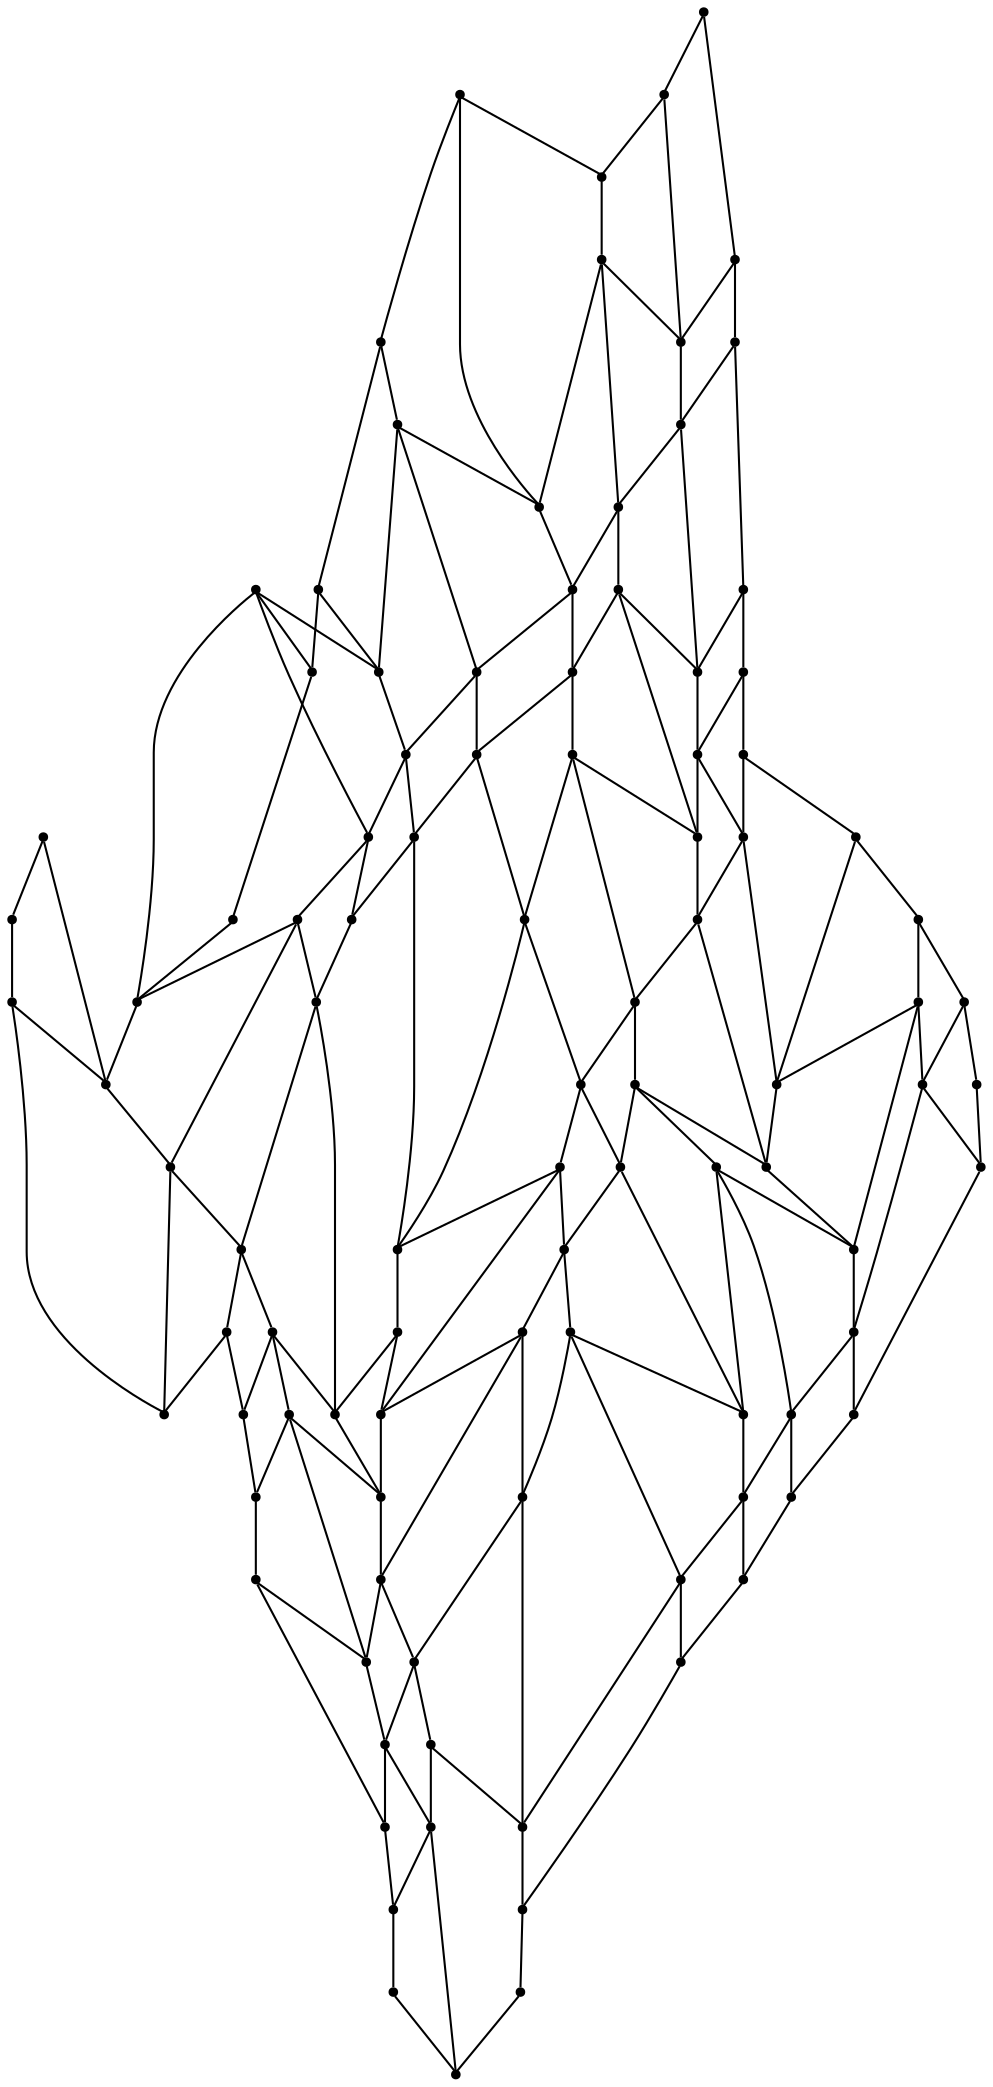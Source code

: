 graph {
  node [shape=point,comment="{\"directed\":false,\"doi\":\"10.1007/978-3-540-31843-9_29\",\"figure\":\"1 (1)\"}"]

  v0 [pos="806.6500522347384,807.1550248463959"]
  v1 [pos="806.6500522347383,752.6549854278575"]
  v2 [pos="805.8999273255814,865.1549854278576"]
  v3 [pos="804.149593477471,924.4049905141205"]
  v4 [pos="804.8997183866279,700.9050248463959"]
  v5 [pos="800.64892578125,980.9049803415945"]
  v6 [pos="756.1406454396802,745.4050261179617"]
  v7 [pos="801.399082485465,650.4049498240163"]
  v8 [pos="755.6405727652617,803.9050299326589"]
  v9 [pos="796.1480809411338,1037.1549803415946"]
  v10 [pos="755.6405727652617,691.9050095876069"]
  v11 [pos="752.6400095385173,922.655029932659"]
  v12 [pos="754.6403638263081,862.1549803415944"]
  v13 [pos="753.1400981104651,642.1550312042248"]
  v14 [pos="746.3888467478197,1036.6550006866466"]
  v15 [pos="790.8971111918604,1088.65501467387"]
  v16 [pos="783.395703125,1136.9049587249767"]
  v17 [pos="741.1378611010174,1091.405029932659"]
  v18 [pos="732.886328125,1140.4050070444755"]
  v19 [pos="750.1395348837209,979.6550312042248"]
  v20 [pos="701.3804619367733,685.9050312042248"]
  v21 [pos="700.3802847928779,799.6549803415944"]
  v22 [pos="701.130425599564,740.9049549102795"]
  v23 [pos="696.8796329941861,920.1550362904877"]
  v24 [pos="698.8800031795058,858.9049854278576"]
  v25 [pos="701.3804619367733,635.6550095876069"]
  v26 [pos="694.3791424418605,978.4049549102793"]
  v27 [pos="687.6279069767442,1090.9049866994233"]
  v28 [pos="681.1266919513082,1141.1549765268974"]
  v29 [pos="645.3700490552326,630.6549905141205"]
  v30 [pos="691.3785951126453,1035.6550095876069"]
  v31 [pos="644.8699604832849,681.4049917856862"]
  v32 [pos="642.6195380632267,795.6550159454356"]
  v33 [pos="640.8692042151163,855.6549905141205"]
  v34 [pos="644.1198196765988,736.9049905141205"]
  v35 [pos="638.6187976925872,917.1550312042248"]
  v36 [pos="635.8682708030524,976.4050362904877"]
  v37 [pos="632.6176712390989,1034.1549752553315"]
  v38 [pos="629.117035337936,1089.4050159454357"]
  v39 [pos="587.6093023255814,677.4049956003835"]
  v40 [pos="589.1095839389536,626.1550464630138"]
  v41 [pos="586.1090207122093,733.1550159454357"]
  v42 [pos="583.8586141896802,791.6550197601327"]
  v43 [pos="579.1077330123546,913.6550146738699"]
  v44 [pos="581.3581395348837,851.4050362904877"]
  v45 [pos="626.6165606831395,1140.4050070444755"]
  v46 [pos="576.3572061228197,973.4049994150809"]
  v47 [pos="573.3566428960756,1031.4049917856862"]
  v48 [pos="570.8561841388082,1087.1549803415946"]
  v49 [pos="568.60576171875,1138.65501467387"]
  v50 [pos="525.0976744186046,730.1550108591725"]
  v51 [pos="527.5981331758721,674.4049905141205"]
  v52 [pos="530.0985998819041,623.1550095876066"]
  v53 [pos="522.097119140625,788.1549714406342"]
  v54 [pos="519.0965559138808,848.1550095876069"]
  v55 [pos="514.5957269712935,970.1550045013439"]
  v56 [pos="512.3453045512355,1028.4049866994233"]
  v57 [pos="510.84503088662785,1084.1549752553315"]
  v58 [pos="509.3447413244912,1135.655041376751"]
  v59 [pos="469.3373058230378,672.1549866994233"]
  v60 [pos="472.0878088662791,621.1549956003835"]
  v61 [pos="516.8461334938227,910.155029932659"]
  v62 [pos="466.0866903615552,727.9049752553315"]
  v63 [pos="462.5860465116279,785.6550095876069"]
  v64 [pos="459.5854832848837,844.4049714406342"]
  v65 [pos="457.33506881359006,906.4049599965424"]
  v66 [pos="454.3345055868459,1024.6549803415946"]
  v67 [pos="453.58436478015983,1080.1550108591728"]
  v68 [pos="453.33432049418604,1131.1549701690685"]
  v69 [pos="417.3276253633721,620.4050261179616"]
  v70 [pos="407.0757222020349,726.1550146738698"]
  v71 [pos="455.834787200218,965.9049866994233"]
  v72 [pos="403.8251226380814,783.1550159454356"]
  v73 [pos="401.5747002180232,841.405029932659"]
  v74 [pos="397.07385537790697,1075.6549714406342"]
  v75 [pos="398.07404047056684,961.9049905141205"]
  v76 [pos="399.3242777979651,902.6549854278575"]
  v77 [pos="397.5739518986192,1020.6550159454356"]
  v78 [pos="397.07385537790697,1125.905024846396"]
  v79 [pos="411.0764625726745,670.9050057729096"]
  v80 [pos="365.56800508720926,621.6549752553315"]
  v81 [pos="357.31646416242734,670.6550159454357"]
  v82 [pos="351.81543422965115,724.9049701690685"]
  v83 [pos="345.8143316224564,839.1550261179617"]
  v84 [pos="348.31479037972383,781.9049714406342"]
  v85 [pos="343.56390920239824,899.4049905141204"]
  v86 [pos="342.5637161609738,957.6550045013437"]
  v87 [pos="345.3142351017442,1119.4049714406342"]
  v88 [pos="342.56371616097385,1069.655024846396"]
  v89 [pos="342.0636355377907,1016.1549765268973"]
  v90 [pos="315.05859829215115,624.6549803415944"]
  v91 [pos="307.5572140715843,672.9050515492768"]
  v92 [pos="302.05619208757264,724.6549803415944"]
  v93 [pos="297.55535519622094,780.6549905141205"]
  v94 [pos="294.55479196947675,837.1549803415945"]
  v95 [pos="291.55422874273256,954.4050095876069"]
  v96 [pos="292.3043695494186,896.4049854278576"]
  v97 [pos="297.0552507267442,1111.1550210316987"]
  v98 [pos="293.30455464207853,1060.6550095876069"]
  v99 [pos="291.80427302870635,1008.9049854278576"]

  v0 -- v1 [id="-1",pos="806.6500522347384,807.1550248463959 809.8839752906977,795.8466409047455 809.8839752906977,795.8466409047455 809.8839752906977,795.8466409047455 809.8839752906977,795.8466409047455 809.8839752906977,795.8466409047455 809.8839752906977,795.8466409047455 803.4661428052325,795.8466409047455 803.4661428052325,795.8466409047455 803.4661428052325,795.8466409047455 806.6500522347383,752.6549854278575 806.6500522347383,752.6549854278575 806.6500522347383,752.6549854278575"]
  v99 -- v98 [id="-2",pos="291.80427302870635,1008.9049854278576 293.30455464207853,1060.6550095876069 293.30455464207853,1060.6550095876069 293.30455464207853,1060.6550095876069"]
  v94 -- v96 [id="-3",pos="294.55479196947675,837.1549803415945 292.3043695494186,896.4049854278576 292.3043695494186,896.4049854278576 292.3043695494186,896.4049854278576"]
  v96 -- v95 [id="-4",pos="292.3043695494186,896.4049854278576 291.55422874273256,954.4050095876069 291.55422874273256,954.4050095876069 291.55422874273256,954.4050095876069"]
  v97 -- v98 [id="-5",pos="297.0552507267442,1111.1550210316987 299.46404433139537,1099.5591042836518 299.46404433139537,1099.5591042836518 299.46404433139537,1099.5591042836518 293.0670058139535,1100.0341612497978 293.0670058139535,1100.0341612497978 293.0670058139535,1100.0341612497978 299.46404433139537,1099.5591042836518 299.46404433139537,1099.5591042836518 299.46404433139537,1099.5591042836518 293.30455464207853,1060.6550095876069 293.30455464207853,1060.6550095876069 293.30455464207853,1060.6550095876069"]
  v92 -- v93 [id="-6",pos="302.05619208757264,724.6549803415944 297.55535519622094,780.6549905141205 297.55535519622094,780.6549905141205 297.55535519622094,780.6549905141205"]
  v90 -- v91 [id="-7",pos="315.05859829215115,624.6549803415944 307.5572140715843,672.9050515492768 307.5572140715843,672.9050515492768 307.5572140715843,672.9050515492768"]
  v93 -- v94 [id="-8",pos="297.55535519622094,780.6549905141205 294.55479196947675,837.1549803415945 294.55479196947675,837.1549803415945 294.55479196947675,837.1549803415945"]
  v95 -- v99 [id="-9",pos="291.55422874273256,954.4050095876069 291.80427302870635,1008.9049854278576 291.80427302870635,1008.9049854278576 291.80427302870635,1008.9049854278576"]
  v87 -- v97 [id="-11",pos="345.3142351017442,1119.4049714406342 297.0552507267442,1111.1550210316987 297.0552507267442,1111.1550210316987 297.0552507267442,1111.1550210316987"]
  v85 -- v96 [id="-12",pos="343.56390920239824,899.4049905141204 292.3043695494186,896.4049854278576 292.3043695494186,896.4049854278576 292.3043695494186,896.4049854278576"]
  v86 -- v95 [id="-13",pos="342.5637161609738,957.6550045013437 291.55422874273256,954.4050095876069 291.55422874273256,954.4050095876069 291.55422874273256,954.4050095876069"]
  v83 -- v94 [id="-14",pos="345.8143316224564,839.1550261179617 294.55479196947675,837.1549803415945 294.55479196947675,837.1549803415945 294.55479196947675,837.1549803415945"]
  v84 -- v93 [id="-15",pos="348.31479037972383,781.9049714406342 297.55535519622094,780.6549905141205 297.55535519622094,780.6549905141205 297.55535519622094,780.6549905141205"]
  v89 -- v86 [id="-16",pos="342.0636355377907,1016.1549765268973 345.33506086482555,1004.6883462270112 345.33506086482555,1004.6883462270112 345.33506086482555,1004.6883462270112 345.33506086482555,1004.6883462270112 345.33506086482555,1004.6883462270112 345.33506086482555,1004.6883462270112 338.9171965843023,1004.6466388702404 338.9171965843023,1004.6466388702404 338.9171965843023,1004.6466388702404 342.5637161609738,957.6550045013437 342.5637161609738,957.6550045013437 342.5637161609738,957.6550045013437"]
  v89 -- v88 [id="-17",pos="342.0636355377907,1016.1549765268973 342.56371616097385,1069.655024846396 342.56371616097385,1069.655024846396 342.56371616097385,1069.655024846396"]
  v85 -- v86 [id="-18",pos="343.56390920239824,899.4049905141204 342.5637161609738,957.6550045013437 342.5637161609738,957.6550045013437 342.5637161609738,957.6550045013437"]
  v88 -- v87 [id="-19",pos="342.56371616097385,1069.655024846396 345.3142351017442,1119.4049714406342 345.3142351017442,1119.4049714406342 345.3142351017442,1119.4049714406342"]
  v83 -- v85 [id="-20",pos="345.8143316224564,839.1550261179617 343.56390920239824,899.4049905141204 343.56390920239824,899.4049905141204 343.56390920239824,899.4049905141204"]
  v82 -- v92 [id="-21",pos="351.81543422965115,724.9049701690685 302.05619208757264,724.6549803415944 302.05619208757264,724.6549803415944 302.05619208757264,724.6549803415944"]
  v84 -- v83 [id="-22",pos="348.31479037972383,781.9049714406342 345.8143316224564,839.1550261179617 345.8143316224564,839.1550261179617 345.8143316224564,839.1550261179617"]
  v82 -- v84 [id="-23",pos="351.81543422965115,724.9049701690685 348.31479037972383,781.9049714406342 348.31479037972383,781.9049714406342 348.31479037972383,781.9049714406342"]
  v81 -- v91 [id="-24",pos="357.31646416242734,670.6550159454357 307.5572140715843,672.9050515492768 307.5572140715843,672.9050515492768 307.5572140715843,672.9050515492768"]
  v81 -- v82 [id="-25",pos="357.31646416242734,670.6550159454357 351.81543422965115,724.9049701690685 351.81543422965115,724.9049701690685 351.81543422965115,724.9049701690685"]
  v80 -- v90 [id="-26",pos="365.56800508720926,621.6549752553315 315.05859829215115,624.6549803415944 315.05859829215115,624.6549803415944 315.05859829215115,624.6549803415944"]
  v80 -- v81 [id="-27",pos="365.56800508720926,621.6549752553315 357.31646416242734,670.6550159454357 357.31646416242734,670.6550159454357 357.31646416242734,670.6550159454357"]
  v77 -- v89 [id="-28",pos="397.5739518986192,1020.6550159454356 342.0636355377907,1016.1549765268973 342.0636355377907,1016.1549765268973 342.0636355377907,1016.1549765268973"]
  v74 -- v88 [id="-29",pos="397.07385537790697,1075.6549714406342 342.56371616097385,1069.655024846396 342.56371616097385,1069.655024846396 342.56371616097385,1069.655024846396"]
  v78 -- v87 [id="-30",pos="397.07385537790697,1125.905024846396 345.3142351017442,1119.4049714406342 345.3142351017442,1119.4049714406342 345.3142351017442,1119.4049714406342"]
  v75 -- v86 [id="-31",pos="398.07404047056684,961.9049905141205 342.5637161609738,957.6550045013437 342.5637161609738,957.6550045013437 342.5637161609738,957.6550045013437"]
  v76 -- v85 [id="-32",pos="399.3242777979651,902.6549854278575 343.56390920239824,899.4049905141204 343.56390920239824,899.4049905141204 343.56390920239824,899.4049905141204"]
  v74 -- v78 [id="-33",pos="397.07385537790697,1075.6549714406342 397.07385537790697,1125.905024846396 397.07385537790697,1125.905024846396 397.07385537790697,1125.905024846396"]
  v77 -- v74 [id="-34",pos="397.5739518986192,1020.6550159454356 397.07385537790697,1075.6549714406342 397.07385537790697,1075.6549714406342 397.07385537790697,1075.6549714406342"]
  v72 -- v84 [id="-35",pos="403.8251226380814,783.1550159454356 348.31479037972383,781.9049714406342 348.31479037972383,781.9049714406342 348.31479037972383,781.9049714406342"]
  v75 -- v77 [id="-36",pos="398.07404047056684,961.9049905141205 397.5739518986192,1020.6550159454356 397.5739518986192,1020.6550159454356 397.5739518986192,1020.6550159454356"]
  v73 -- v83 [id="-37",pos="401.5747002180232,841.405029932659 345.8143316224564,839.1550261179617 345.8143316224564,839.1550261179617 345.8143316224564,839.1550261179617"]
  v76 -- v75 [id="-38",pos="399.3242777979651,902.6549854278575 398.07404047056684,961.9049905141205 398.07404047056684,961.9049905141205 398.07404047056684,961.9049905141205"]
  v76 -- v73 [id="-39",pos="399.3242777979651,902.6549854278575 402.954128815407,891.388277053834 402.954128815407,891.388277053834 402.954128815407,891.388277053834 396.5404296875,891.1549447377533 396.5404296875,891.1549447377533 396.5404296875,891.1549447377533 402.954128815407,891.388277053834 402.954128815407,891.388277053834 402.954128815407,891.388277053834 401.5747002180232,841.405029932659 401.5747002180232,841.405029932659 401.5747002180232,841.405029932659"]
  v72 -- v73 [id="-40",pos="403.8251226380814,783.1550159454356 401.5747002180232,841.405029932659 401.5747002180232,841.405029932659 401.5747002180232,841.405029932659"]
  v70 -- v82 [id="-41",pos="407.0757222020349,726.1550146738698 351.81543422965115,724.9049701690685 351.81543422965115,724.9049701690685 351.81543422965115,724.9049701690685"]
  v72 -- v70 [id="-42",pos="403.8251226380814,783.1550159454356 407.7050099927325,772.0841286977143 407.7050099927325,772.0841286977143 407.7050099927325,772.0841286977143 401.29547601744184,771.7091439565033 401.29547601744184,771.7091439565033 401.29547601744184,771.7091439565033 407.7050099927325,772.0841286977143 407.7050099927325,772.0841286977143 407.7050099927325,772.0841286977143 407.0757222020349,726.1550146738698 407.0757222020349,726.1550146738698 407.0757222020349,726.1550146738698"]
  v79 -- v81 [id="-43",pos="411.0764625726745,670.9050057729096 357.31646416242734,670.6550159454357 357.31646416242734,670.6550159454357 357.31646416242734,670.6550159454357"]
  v69 -- v80 [id="-44",pos="417.3276253633721,620.4050261179616 365.56800508720926,621.6549752553315 365.56800508720926,621.6549752553315 365.56800508720926,621.6549752553315"]
  v79 -- v70 [id="-45",pos="411.0764625726745,670.9050057729096 407.0757222020349,726.1550146738698 407.0757222020349,726.1550146738698 407.0757222020349,726.1550146738698"]
  v69 -- v79 [id="-46",pos="417.3276253633721,620.4050261179616 411.0764625726745,670.9050057729096 411.0764625726745,670.9050057729096 411.0764625726745,670.9050057729096"]
  v79 -- v59 [id="-47",pos="411.0764625726745,670.9050057729096 422.30771711482555,674.4300403594982 422.30771711482555,674.4300403594982 422.30771711482555,674.4300403594982 422.43273528343025,668.0133380889904 422.43273528343025,668.0133380889904 422.43273528343025,668.0133380889904 422.30771711482555,674.4300403594982 422.30771711482555,674.4300403594982 422.30771711482555,674.4300403594982 469.3373058230378,672.1549866994233 469.3373058230378,672.1549866994233 469.3373058230378,672.1549866994233"]
  v68 -- v78 [id="-48",pos="453.33432049418604,1131.1549701690685 397.07385537790697,1125.905024846396 397.07385537790697,1125.905024846396 397.07385537790697,1125.905024846396"]
  v65 -- v76 [id="-49",pos="457.33506881359006,906.4049599965424 399.3242777979651,902.6549854278575 399.3242777979651,902.6549854278575 399.3242777979651,902.6549854278575"]
  v71 -- v75 [id="-50",pos="455.834787200218,965.9049866994233 398.07404047056684,961.9049905141205 398.07404047056684,961.9049905141205 398.07404047056684,961.9049905141205"]
  v67 -- v74 [id="-51",pos="453.58436478015983,1080.1550108591728 397.07385537790697,1075.6549714406342 397.07385537790697,1075.6549714406342 397.07385537790697,1075.6549714406342"]
  v68 -- v67 [id="-52",pos="453.33432049418604,1131.1549701690685 456.53490643168607,1119.65505663554 456.53490643168607,1119.65505663554 456.53490643168607,1119.65505663554 450.1170739462209,1119.6049569447846 450.1170739462209,1119.6049569447846 450.1170739462209,1119.6049569447846 456.53490643168607,1119.65505663554 456.53490643168607,1119.65505663554 456.53490643168607,1119.65505663554 453.58436478015983,1080.1550108591728 453.58436478015983,1080.1550108591728 453.58436478015983,1080.1550108591728"]
  v66 -- v67 [id="-53",pos="454.3345055868459,1024.6549803415946 453.58436478015983,1080.1550108591728 453.58436478015983,1080.1550108591728 453.58436478015983,1080.1550108591728"]
  v71 -- v66 [id="-54",pos="455.834787200218,965.9049866994233 454.3345055868459,1024.6549803415946 454.3345055868459,1024.6549803415946 454.3345055868459,1024.6549803415946"]
  v64 -- v73 [id="-55",pos="459.5854832848837,844.4049714406342 401.5747002180232,841.405029932659 401.5747002180232,841.405029932659 401.5747002180232,841.405029932659"]
  v63 -- v72 [id="-56",pos="462.5860465116279,785.6550095876069 403.8251226380814,783.1550159454356 403.8251226380814,783.1550159454356 403.8251226380814,783.1550159454356"]
  v65 -- v71 [id="-57",pos="457.33506881359006,906.4049599965424 455.834787200218,965.9049866994233 455.834787200218,965.9049866994233 455.834787200218,965.9049866994233"]
  v64 -- v65 [id="-58",pos="459.5854832848837,844.4049714406342 457.33506881359006,906.4049599965424 457.33506881359006,906.4049599965424 457.33506881359006,906.4049599965424"]
  v71 -- v55 [id="-59",pos="455.834787200218,965.9049866994233 467.02438226744187,969.9425576527924 467.02438226744187,969.9425576527924 467.02438226744187,969.9425576527924 467.02438226744187,969.9425576527924 467.02438226744187,969.9425576527924 467.02438226744187,969.9425576527924 467.474441315407,963.5425128936779 467.474441315407,963.5425128936779 467.474441315407,963.5425128936779 514.5957269712935,970.1550045013439 514.5957269712935,970.1550045013439 514.5957269712935,970.1550045013439"]
  v63 -- v64 [id="-60",pos="462.5860465116279,785.6550095876069 459.5854832848837,844.4049714406342 459.5854832848837,844.4049714406342 459.5854832848837,844.4049714406342"]
  v63 -- v62 [id="-61",pos="462.5860465116279,785.6550095876069 466.4700990188953,774.3299681345633 466.4700990188953,774.3299681345633 466.4700990188953,774.3299681345633 460.06056504360464,773.9549833933523 460.06056504360464,773.9549833933523 460.06056504360464,773.9549833933523 466.4700990188953,774.3299681345633 466.4700990188953,774.3299681345633 466.4700990188953,774.3299681345633 466.0866903615552,727.9049752553315 466.0866903615552,727.9049752553315 466.0866903615552,727.9049752553315"]
  v60 -- v69 [id="-62",pos="472.0878088662791,621.1549956003835 417.3276253633721,620.4050261179616 417.3276253633721,620.4050261179616 417.3276253633721,620.4050261179616"]
  v62 -- v70 [id="-63",pos="466.0866903615552,727.9049752553315 407.0757222020349,726.1550146738698 407.0757222020349,726.1550146738698 407.0757222020349,726.1550146738698"]
  v59 -- v62 [id="-64",pos="469.3373058230378,672.1549866994233 466.0866903615552,727.9049752553315 466.0866903615552,727.9049752553315 466.0866903615552,727.9049752553315"]
  v60 -- v59 [id="-65",pos="472.0878088662791,621.1549956003835 469.3373058230378,672.1549866994233 469.3373058230378,672.1549866994233 469.3373058230378,672.1549866994233"]
  v58 -- v68 [id="-66",pos="509.3447413244912,1135.655041376751 453.33432049418604,1131.1549701690685 453.33432049418604,1131.1549701690685 453.33432049418604,1131.1549701690685"]
  v57 -- v67 [id="-67",pos="510.84503088662785,1084.1549752553315 453.58436478015983,1080.1550108591728 453.58436478015983,1080.1550108591728 453.58436478015983,1080.1550108591728"]
  v56 -- v66 [id="-68",pos="512.3453045512355,1028.4049866994233 454.3345055868459,1024.6549803415946 454.3345055868459,1024.6549803415946 454.3345055868459,1024.6549803415946"]
  v57 -- v58 [id="-69",pos="510.84503088662785,1084.1549752553315 509.3447413244912,1135.655041376751 509.3447413244912,1135.655041376751 509.3447413244912,1135.655041376751"]
  v61 -- v65 [id="-70",pos="516.8461334938227,910.155029932659 457.33506881359006,906.4049599965424 457.33506881359006,906.4049599965424 457.33506881359006,906.4049599965424"]
  v57 -- v56 [id="-71",pos="510.84503088662785,1084.1549752553315 514.4165061773256,1072.9050515492768 514.4165061773256,1072.9050515492768 514.4165061773256,1072.9050515492768 508.00283884447674,1072.7299569447846 508.00283884447674,1072.7299569447846 508.00283884447674,1072.7299569447846 514.4165061773256,1072.9050515492768 514.4165061773256,1072.9050515492768 514.4165061773256,1072.9050515492768 512.3453045512355,1028.4049866994233 512.3453045512355,1028.4049866994233 512.3453045512355,1028.4049866994233"]
  v66 -- v77 [id="-72",pos="454.3345055868459,1024.6549803415946 397.5739518986192,1020.6550159454356 397.5739518986192,1020.6550159454356 397.5739518986192,1020.6550159454356"]
  v53 -- v63 [id="-73",pos="522.097119140625,788.1549714406342 462.5860465116279,785.6550095876069 462.5860465116279,785.6550095876069 462.5860465116279,785.6550095876069"]
  v54 -- v64 [id="-74",pos="519.0965559138808,848.1550095876069 459.5854832848837,844.4049714406342 459.5854832848837,844.4049714406342 459.5854832848837,844.4049714406342"]
  v55 -- v56 [id="-75",pos="514.5957269712935,970.1550045013439 512.3453045512355,1028.4049866994233 512.3453045512355,1028.4049866994233 512.3453045512355,1028.4049866994233"]
  v61 -- v55 [id="-76",pos="516.8461334938227,910.155029932659 514.5957269712935,970.1550045013439 514.5957269712935,970.1550045013439 514.5957269712935,970.1550045013439"]
  v54 -- v61 [id="-77",pos="519.0965559138808,848.1550095876069 516.8461334938227,910.155029932659 516.8461334938227,910.155029932659 516.8461334938227,910.155029932659"]
  v50 -- v62 [id="-78",pos="525.0976744186046,730.1550108591725 466.0866903615552,727.9049752553315 466.0866903615552,727.9049752553315 466.0866903615552,727.9049752553315"]
  v53 -- v54 [id="-79",pos="522.097119140625,788.1549714406342 519.0965559138808,848.1550095876069 519.0965559138808,848.1550095876069 519.0965559138808,848.1550095876069"]
  v61 -- v43 [id="-80",pos="516.8461334938227,910.155029932659 528.1232285610465,913.9841276804617 528.1232285610465,913.9841276804617 528.1232285610465,913.9841276804617 528.1232285610465,913.9841276804617 528.1232285610465,913.9841276804617 528.1232285610465,913.9841276804617 528.4691269985465,907.5758177439383 528.4691269985465,907.5758177439383 528.4691269985465,907.5758177439383 579.1077330123546,913.6550146738699 579.1077330123546,913.6550146738699 579.1077330123546,913.6550146738699"]
  v52 -- v60 [id="-81",pos="530.0985998819041,623.1550095876066 472.0878088662791,621.1549956003835 472.0878088662791,621.1549956003835 472.0878088662791,621.1549956003835"]
  v88 -- v98 [id="-82",pos="342.56371616097385,1069.655024846396 293.30455464207853,1060.6550095876069 293.30455464207853,1060.6550095876069 293.30455464207853,1060.6550095876069"]
  v50 -- v53 [id="-83",pos="525.0976744186046,730.1550108591725 522.097119140625,788.1549714406342 522.097119140625,788.1549714406342 522.097119140625,788.1549714406342"]
  v51 -- v50 [id="-84",pos="527.5981331758721,674.4049905141205 525.4894213299418,722.4550444285085 525.4894213299418,722.4550444285085 525.4894213299418,722.4550444285085 525.0976744186046,730.1550108591725 525.0976744186046,730.1550108591725 525.0976744186046,730.1550108591725"]
  v51 -- v59 [id="-85",pos="527.5981331758721,674.4049905141205 469.3373058230378,672.1549866994233 469.3373058230378,672.1549866994233 469.3373058230378,672.1549866994233"]
  v52 -- v51 [id="-86",pos="530.0985998819041,623.1550095876066 527.5981331758721,674.4049905141205 527.5981331758721,674.4049905141205 527.5981331758721,674.4049905141205"]
  v49 -- v58 [id="-87",pos="568.60576171875,1138.65501467387 509.3447413244912,1135.655041376751 509.3447413244912,1135.655041376751 509.3447413244912,1135.655041376751"]
  v48 -- v57 [id="-88",pos="570.8561841388082,1087.1549803415946 510.84503088662785,1084.1549752553315 510.84503088662785,1084.1549752553315 510.84503088662785,1084.1549752553315"]
  v47 -- v56 [id="-89",pos="573.3566428960756,1031.4049917856862 512.3453045512355,1028.4049866994233 512.3453045512355,1028.4049866994233 512.3453045512355,1028.4049866994233"]
  v48 -- v49 [id="-90",pos="570.8561841388082,1087.1549803415946 568.60576171875,1138.65501467387 568.60576171875,1138.65501467387 568.60576171875,1138.65501467387"]
  v48 -- v47 [id="-91",pos="570.8561841388082,1087.1549803415946 574.5235374273256,1075.9674905141205 574.5235374273256,1075.9674905141205 574.5235374273256,1075.9674905141205 568.114035247093,1075.667528152467 568.114035247093,1075.667528152467 568.114035247093,1075.667528152467 574.5235374273256,1075.9674905141205 574.5235374273256,1075.9674905141205 574.5235374273256,1075.9674905141205 573.3566428960756,1031.4049917856862 573.3566428960756,1031.4049917856862 573.3566428960756,1031.4049917856862"]
  v46 -- v55 [id="-92",pos="576.3572061228197,973.4049994150809 514.5957269712935,970.1550045013439 514.5957269712935,970.1550045013439 514.5957269712935,970.1550045013439"]
  v44 -- v54 [id="-93",pos="581.3581395348837,851.4050362904877 519.0965559138808,848.1550095876069 519.0965559138808,848.1550095876069 519.0965559138808,848.1550095876069"]
  v46 -- v47 [id="-95",pos="576.3572061228197,973.4049994150809 573.3566428960756,1031.4049917856862 573.3566428960756,1031.4049917856862 573.3566428960756,1031.4049917856862"]
  v42 -- v53 [id="-96",pos="583.8586141896802,791.6550197601327 522.097119140625,788.1549714406342 522.097119140625,788.1549714406342 522.097119140625,788.1549714406342"]
  v43 -- v46 [id="-97",pos="579.1077330123546,913.6550146738699 576.3572061228197,973.4049994150809 576.3572061228197,973.4049994150809 576.3572061228197,973.4049994150809"]
  v40 -- v52 [id="-98",pos="589.1095839389536,626.1550464630138 530.0985998819041,623.1550095876066 530.0985998819041,623.1550095876066 530.0985998819041,623.1550095876066"]
  v44 -- v43 [id="-99",pos="581.3581395348837,851.4050362904877 579.1077330123546,913.6550146738699 579.1077330123546,913.6550146738699 579.1077330123546,913.6550146738699"]
  v39 -- v51 [id="-100",pos="587.6093023255814,677.4049956003835 527.5981331758721,674.4049905141205 527.5981331758721,674.4049905141205 527.5981331758721,674.4049905141205"]
  v41 -- v50 [id="-101",pos="586.1090207122093,733.1550159454357 525.0976744186046,730.1550108591725 525.0976744186046,730.1550108591725 525.0976744186046,730.1550108591725"]
  v42 -- v44 [id="-102",pos="583.8586141896802,791.6550197601327 581.3581395348837,851.4050362904877 581.3581395348837,851.4050362904877 581.3581395348837,851.4050362904877"]
  v42 -- v41 [id="-103",pos="583.8586141896802,791.6550197601327 587.5259356831396,780.2424945831309 587.5259356831396,780.2424945831309 587.5259356831396,780.2424945831309 581.1122365552326,779.9967009226492 581.1122365552326,779.9967009226492 581.1122365552326,779.9967009226492 587.5259356831396,780.2424945831309 587.5259356831396,780.2424945831309 587.5259356831396,780.2424945831309 586.1090207122093,733.1550159454357 586.1090207122093,733.1550159454357 586.1090207122093,733.1550159454357"]
  v39 -- v41 [id="-104",pos="587.6093023255814,677.4049956003835 586.1090207122093,733.1550159454357 586.1090207122093,733.1550159454357 586.1090207122093,733.1550159454357"]
  v40 -- v39 [id="-105",pos="589.1095839389536,626.1550464630138 587.6093023255814,677.4049956003835 587.6093023255814,677.4049956003835 587.6093023255814,677.4049956003835"]
  v45 -- v49 [id="-106",pos="626.6165606831395,1140.4050070444755 568.60576171875,1138.65501467387 568.60576171875,1138.65501467387 568.60576171875,1138.65501467387"]
  v38 -- v48 [id="-107",pos="629.117035337936,1089.4050159454357 570.8561841388082,1087.1549803415946 570.8561841388082,1087.1549803415946 570.8561841388082,1087.1549803415946"]
  v91 -- v92 [id="-108",pos="307.5572140715843,672.9050515492768 302.05619208757264,724.6549803415944 302.05619208757264,724.6549803415944 302.05619208757264,724.6549803415944"]
  v0 -- v2 [id="-109",pos="806.6500522347384,807.1550248463959 805.8999273255814,865.1549854278576 805.8999273255814,865.1549854278576 805.8999273255814,865.1549854278576"]
  v37 -- v47 [id="-110",pos="632.6176712390989,1034.1549752553315 573.3566428960756,1031.4049917856862 573.3566428960756,1031.4049917856862 573.3566428960756,1031.4049917856862"]
  v45 -- v28 [id="-113",pos="626.6165606831395,1140.4050070444755 637.9228197674419,1143.7633075714123 637.9228197674419,1143.7633075714123 637.9228197674419,1143.7633075714123 637.9228197674419,1143.7633075714123 637.9228197674419,1143.7633075714123 637.9228197674419,1143.7633075714123 638.0103197674418,1137.3466053009045 638.0103197674418,1137.3466053009045 638.0103197674418,1137.3466053009045 681.1266919513082,1141.1549765268974 681.1266919513082,1141.1549765268974 681.1266919513082,1141.1549765268974"]
  v33 -- v44 [id="-114",pos="640.8692042151163,855.6549905141205 581.3581395348837,851.4050362904877 581.3581395348837,851.4050362904877 581.3581395348837,851.4050362904877"]
  v32 -- v42 [id="-115",pos="642.6195380632267,795.6550159454356 583.8586141896802,791.6550197601327 583.8586141896802,791.6550197601327 583.8586141896802,791.6550197601327"]
  v35 -- v43 [id="-116",pos="638.6187976925872,917.1550312042248 579.1077330123546,913.6550146738699 579.1077330123546,913.6550146738699 579.1077330123546,913.6550146738699"]
  v35 -- v36 [id="-117",pos="638.6187976925872,917.1550312042248 635.8682708030524,976.4050362904877 635.8682708030524,976.4050362904877 635.8682708030524,976.4050362904877"]
  v34 -- v41 [id="-118",pos="644.1198196765988,736.9049905141205 586.1090207122093,733.1550159454357 586.1090207122093,733.1550159454357 586.1090207122093,733.1550159454357"]
  v29 -- v40 [id="-119",pos="645.3700490552326,630.6549905141205 589.1095839389536,626.1550464630138 589.1095839389536,626.1550464630138 589.1095839389536,626.1550464630138"]
  v33 -- v35 [id="-120",pos="640.8692042151163,855.6549905141205 638.6187976925872,917.1550312042248 638.6187976925872,917.1550312042248 638.6187976925872,917.1550312042248"]
  v31 -- v39 [id="-121",pos="644.8699604832849,681.4049917856862 587.6093023255814,677.4049956003835 587.6093023255814,677.4049956003835 587.6093023255814,677.4049956003835"]
  v32 -- v33 [id="-122",pos="642.6195380632267,795.6550159454356 640.8692042151163,855.6549905141205 640.8692042151163,855.6549905141205 640.8692042151163,855.6549905141205"]
  v34 -- v32 [id="-123",pos="644.1198196765988,736.9049905141205 642.6195380632267,795.6550159454356 642.6195380632267,795.6550159454356 642.6195380632267,795.6550159454356"]
  v34 -- v31 [id="-124",pos="644.1198196765988,736.9049905141205 647.524609375,725.5092182159435 647.524609375,725.5092182159435 647.524609375,725.5092182159435 641.1067768895349,725.4258035024018 641.1067768895349,725.4258035024018 641.1067768895349,725.4258035024018 647.524609375,725.5092182159435 647.524609375,725.5092182159435 647.524609375,725.5092182159435 644.8699604832849,681.4049917856862 644.8699604832849,681.4049917856862 644.8699604832849,681.4049917856862"]
  v29 -- v31 [id="-125",pos="645.3700490552326,630.6549905141205 644.8699604832849,681.4049917856862 644.8699604832849,681.4049917856862 644.8699604832849,681.4049917856862"]
  v36 -- v37 [id="-126",pos="635.8682708030524,976.4050362904877 632.6176712390989,1034.1549752553315 632.6176712390989,1034.1549752553315 632.6176712390989,1034.1549752553315"]
  v27 -- v38 [id="-127",pos="687.6279069767442,1090.9049866994233 629.117035337936,1089.4050159454357 629.117035337936,1089.4050159454357 629.117035337936,1089.4050159454357"]
  v30 -- v37 [id="-128",pos="691.3785951126453,1035.6550095876069 632.6176712390989,1034.1549752553315 632.6176712390989,1034.1549752553315 632.6176712390989,1034.1549752553315"]
  v26 -- v36 [id="-129",pos="694.3791424418605,978.4049549102793 635.8682708030524,976.4050362904877 635.8682708030524,976.4050362904877 635.8682708030524,976.4050362904877"]
  v27 -- v28 [id="-130",pos="687.6279069767442,1090.9049866994233 681.1266919513082,1141.1549765268974 681.1266919513082,1141.1549765268974 681.1266919513082,1141.1549765268974"]
  v30 -- v27 [id="-131",pos="691.3785951126453,1035.6550095876069 687.6279069767442,1090.9049866994233 687.6279069767442,1090.9049866994233 687.6279069767442,1090.9049866994233"]
  v23 -- v35 [id="-132",pos="696.8796329941861,920.1550362904877 638.6187976925872,917.1550312042248 638.6187976925872,917.1550312042248 638.6187976925872,917.1550312042248"]
  v22 -- v34 [id="-133",pos="701.130425599564,740.9049549102795 644.1198196765988,736.9049905141205 644.1198196765988,736.9049905141205 644.1198196765988,736.9049905141205"]
  v24 -- v33 [id="-134",pos="698.8800031795058,858.9049854278576 640.8692042151163,855.6549905141205 640.8692042151163,855.6549905141205 640.8692042151163,855.6549905141205"]
  v26 -- v30 [id="-135",pos="694.3791424418605,978.4049549102793 691.3785951126453,1035.6550095876069 691.3785951126453,1035.6550095876069 691.3785951126453,1035.6550095876069"]
  v21 -- v32 [id="-136",pos="700.3802847928779,799.6549803415944 642.6195380632267,795.6550159454356 642.6195380632267,795.6550159454356 642.6195380632267,795.6550159454356"]
  v20 -- v31 [id="-137",pos="701.3804619367733,685.9050312042248 644.8699604832849,681.4049917856862 644.8699604832849,681.4049917856862 644.8699604832849,681.4049917856862"]
  v23 -- v26 [id="-138",pos="696.8796329941861,920.1550362904877 694.3791424418605,978.4049549102793 694.3791424418605,978.4049549102793 694.3791424418605,978.4049549102793"]
  v30 -- v14 [id="-139",pos="691.3785951126453,1035.6550095876069 702.6765079941861,1039.000785191855 702.6765079941861,1039.000785191855 702.6765079941861,1039.000785191855 702.6765079941861,1039.000785191855 702.6765079941861,1039.000785191855 702.6765079941861,1039.000785191855 702.8057231104651,1032.5842100779228 702.8057231104651,1032.5842100779228 702.8057231104651,1032.5842100779228 746.3888467478197,1036.6550006866466 746.3888467478197,1036.6550006866466 746.3888467478197,1036.6550006866466"]
  v25 -- v29 [id="-140",pos="701.3804619367733,635.6550095876069 645.3700490552326,630.6549905141205 645.3700490552326,630.6549905141205 645.3700490552326,630.6549905141205"]
  v22 -- v21 [id="-141",pos="701.130425599564,740.9049549102795 700.3802847928779,799.6549803415944 700.3802847928779,799.6549803415944 700.3802847928779,799.6549803415944"]
  v20 -- v22 [id="-142",pos="701.3804619367733,685.9050312042248 701.130425599564,740.9049549102795 701.130425599564,740.9049549102795 701.130425599564,740.9049549102795"]
  v25 -- v20 [id="-143",pos="701.3804619367733,635.6550095876069 701.4346566133721,678.2799599965424 701.4346566133721,678.2799599965424 701.4346566133721,678.2799599965424 701.3804619367733,685.9050312042248 701.3804619367733,685.9050312042248 701.3804619367733,685.9050312042248"]
  v37 -- v38 [id="-144",pos="632.6176712390989,1034.1549752553315 629.117035337936,1089.4050159454357 629.117035337936,1089.4050159454357 629.117035337936,1089.4050159454357"]
  v24 -- v23 [id="-145",pos="698.8800031795058,858.9049854278576 696.8796329941861,920.1550362904877 696.8796329941861,920.1550362904877 696.8796329941861,920.1550362904877"]
  v38 -- v45 [id="-146",pos="629.117035337936,1089.4050159454357 626.6165606831395,1140.4050070444755 626.6165606831395,1140.4050070444755 626.6165606831395,1140.4050070444755"]
  v18 -- v28 [id="-147",pos="732.886328125,1140.4050070444755 681.1266919513082,1141.1549765268974 681.1266919513082,1141.1549765268974 681.1266919513082,1141.1549765268974"]
  v18 -- v17 [id="-148",pos="732.886328125,1140.4050070444755 737.9414244186047,1129.667492548626 737.9414244186047,1129.667492548626 737.9414244186047,1129.667492548626 731.6110919331395,1128.6049722035737 731.6110919331395,1128.6049722035737 731.6110919331395,1128.6049722035737 737.9414244186047,1129.667492548626 737.9414244186047,1129.667492548626 737.9414244186047,1129.667492548626 741.1378611010174,1091.405029932659 741.1378611010174,1091.405029932659 741.1378611010174,1091.405029932659"]
  v17 -- v27 [id="-149",pos="741.1378611010174,1091.405029932659 687.6279069767442,1090.9049866994233 687.6279069767442,1090.9049866994233 687.6279069767442,1090.9049866994233"]
  v21 -- v24 [id="-150",pos="700.3802847928779,799.6549803415944 698.8800031795058,858.9049854278576 698.8800031795058,858.9049854278576 698.8800031795058,858.9049854278576"]
  v19 -- v26 [id="-151",pos="750.1395348837209,979.6550312042248 694.3791424418605,978.4049549102793 694.3791424418605,978.4049549102793 694.3791424418605,978.4049549102793"]
  v14 -- v17 [id="-152",pos="746.3888467478197,1036.6550006866466 741.1378611010174,1091.405029932659 741.1378611010174,1091.405029932659 741.1378611010174,1091.405029932659"]
  v13 -- v25 [id="-153",pos="753.1400981104651,642.1550312042248 701.3804619367733,635.6550095876069 701.3804619367733,635.6550095876069 701.3804619367733,635.6550095876069"]
  v12 -- v24 [id="-154",pos="754.6403638263081,862.1549803415944 698.8800031795058,858.9049854278576 698.8800031795058,858.9049854278576 698.8800031795058,858.9049854278576"]
  v11 -- v23 [id="-155",pos="752.6400095385173,922.655029932659 696.8796329941861,920.1550362904877 696.8796329941861,920.1550362904877 696.8796329941861,920.1550362904877"]
  v19 -- v14 [id="-156",pos="750.1395348837209,979.6550312042248 746.3888467478197,1036.6550006866466 746.3888467478197,1036.6550006866466 746.3888467478197,1036.6550006866466"]
  v6 -- v22 [id="-157",pos="756.1406454396802,745.4050261179617 701.130425599564,740.9049549102795 701.130425599564,740.9049549102795 701.130425599564,740.9049549102795"]
  v19 -- v11 [id="-158",pos="750.1395348837209,979.6550312042248 753.8402252906976,968.5341714223237 753.8402252906976,968.5341714223237 753.8402252906976,968.5341714223237 747.4265261627907,968.2424742380789 747.4265261627907,968.2424742380789 747.4265261627907,968.2424742380789 753.8402252906976,968.5341714223237 753.8402252906976,968.5341714223237 753.8402252906976,968.5341714223237 752.6400095385173,922.655029932659 752.6400095385173,922.655029932659 752.6400095385173,922.655029932659"]
  v8 -- v21 [id="-159",pos="755.6405727652617,803.9050299326589 700.3802847928779,799.6549803415944 700.3802847928779,799.6549803415944 700.3802847928779,799.6549803415944"]
  v13 -- v10 [id="-160",pos="753.1400981104651,642.1550312042248 755.6405727652617,691.9050095876069 755.6405727652617,691.9050095876069 755.6405727652617,691.9050095876069"]
  v10 -- v20 [id="-161",pos="755.6405727652617,691.9050095876069 701.3804619367733,685.9050312042248 701.3804619367733,685.9050312042248 701.3804619367733,685.9050312042248"]
  v12 -- v11 [id="-162",pos="754.6403638263081,862.1549803415944 752.6400095385173,922.655029932659 752.6400095385173,922.655029932659 752.6400095385173,922.655029932659"]
  v12 -- v8 [id="-163",pos="754.6403638263081,862.1549803415944 758.0368550145349,850.921714146933 758.0368550145349,850.921714146933 758.0368550145349,850.921714146933 751.6189589389535,850.8007882436127 751.6189589389535,850.8007882436127 751.6189589389535,850.8007882436127 758.0368550145349,850.921714146933 758.0368550145349,850.921714146933 758.0368550145349,850.921714146933 755.6405727652617,803.9050299326589 755.6405727652617,803.9050299326589 755.6405727652617,803.9050299326589"]
  v19 -- v5 [id="-164",pos="750.1395348837209,979.6550312042248 761.4541242732558,983.2508920033783 761.4541242732558,983.2508920033783 761.4541242732558,983.2508920033783 761.4541242732558,983.2508920033783 761.4541242732558,983.2508920033783 761.4541242732558,983.2508920033783 761.5958030523256,976.8383858998627 761.5958030523256,976.8383858998627 761.5958030523256,976.8383858998627 800.64892578125,980.9049803415945 800.64892578125,980.9049803415945 800.64892578125,980.9049803415945"]
  v2 -- v3 [id="-165",pos="805.8999273255814,865.1549854278576 804.149593477471,924.4049905141205 804.149593477471,924.4049905141205 804.149593477471,924.4049905141205"]
  v4 -- v1 [id="-166",pos="804.8997183866279,700.9050248463959 806.6500522347383,752.6549854278575 806.6500522347383,752.6549854278575 806.6500522347383,752.6549854278575"]
  v6 -- v8 [id="-167",pos="756.1406454396802,745.4050261179617 755.6405727652617,803.9050299326589 755.6405727652617,803.9050299326589 755.6405727652617,803.9050299326589"]
  v6 -- v10 [id="-168",pos="756.1406454396802,745.4050261179617 759.2287245639535,734.063295364381 759.2287245639535,734.063295364381 759.2287245639535,734.063295364381 752.8108920784883,734.109198888144 752.8108920784883,734.109198888144 752.8108920784883,734.109198888144 759.2287245639535,734.063295364381 759.2287245639535,734.063295364381 759.2287245639535,734.063295364381 755.6405727652617,691.9050095876069 755.6405727652617,691.9050095876069 755.6405727652617,691.9050095876069"]
  v15 -- v17 [id="-169",pos="790.8971111918604,1088.65501467387 741.1378611010174,1091.405029932659 741.1378611010174,1091.405029932659 741.1378611010174,1091.405029932659"]
  v15 -- v16 [id="-170",pos="790.8971111918604,1088.65501467387 783.395703125,1136.9049587249767 783.395703125,1136.9049587249767 783.395703125,1136.9049587249767"]
  v9 -- v14 [id="-171",pos="796.1480809411338,1037.1549803415946 746.3888467478197,1036.6550006866466 746.3888467478197,1036.6550006866466 746.3888467478197,1036.6550006866466"]
  v7 -- v13 [id="-172",pos="801.399082485465,650.4049498240163 753.1400981104651,642.1550312042248 753.1400981104651,642.1550312042248 753.1400981104651,642.1550312042248"]
  v16 -- v18 [id="-173",pos="783.395703125,1136.9049587249767 732.886328125,1140.4050070444755 732.886328125,1140.4050070444755 732.886328125,1140.4050070444755"]
  v2 -- v12 [id="-175",pos="805.8999273255814,865.1549854278576 754.6403638263081,862.1549803415944 754.6403638263081,862.1549803415944 754.6403638263081,862.1549803415944"]
  v4 -- v10 [id="-176",pos="804.8997183866279,700.9050248463959 755.6405727652617,691.9050095876069 755.6405727652617,691.9050095876069 755.6405727652617,691.9050095876069"]
  v5 -- v9 [id="-177",pos="800.64892578125,980.9049803415945 796.1480809411338,1037.1549803415946 796.1480809411338,1037.1549803415946 796.1480809411338,1037.1549803415946"]
  v0 -- v8 [id="-178",pos="806.6500522347384,807.1550248463959 755.6405727652617,803.9050299326589 755.6405727652617,803.9050299326589 755.6405727652617,803.9050299326589"]
  v7 -- v4 [id="-179",pos="801.399082485465,650.4049498240163 804.8997183866279,700.9050248463959 804.8997183866279,700.9050248463959 804.8997183866279,700.9050248463959"]
  v1 -- v6 [id="-180",pos="806.6500522347383,752.6549854278575 756.1406454396802,745.4050261179617 756.1406454396802,745.4050261179617 756.1406454396802,745.4050261179617"]
  v3 -- v5 [id="-181",pos="804.149593477471,924.4049905141205 800.64892578125,980.9049803415945 800.64892578125,980.9049803415945 800.64892578125,980.9049803415945"]
  v3 -- v11 [id="-183",pos="804.149593477471,924.4049905141205 752.6400095385173,922.655029932659 752.6400095385173,922.655029932659 752.6400095385173,922.655029932659"]
}